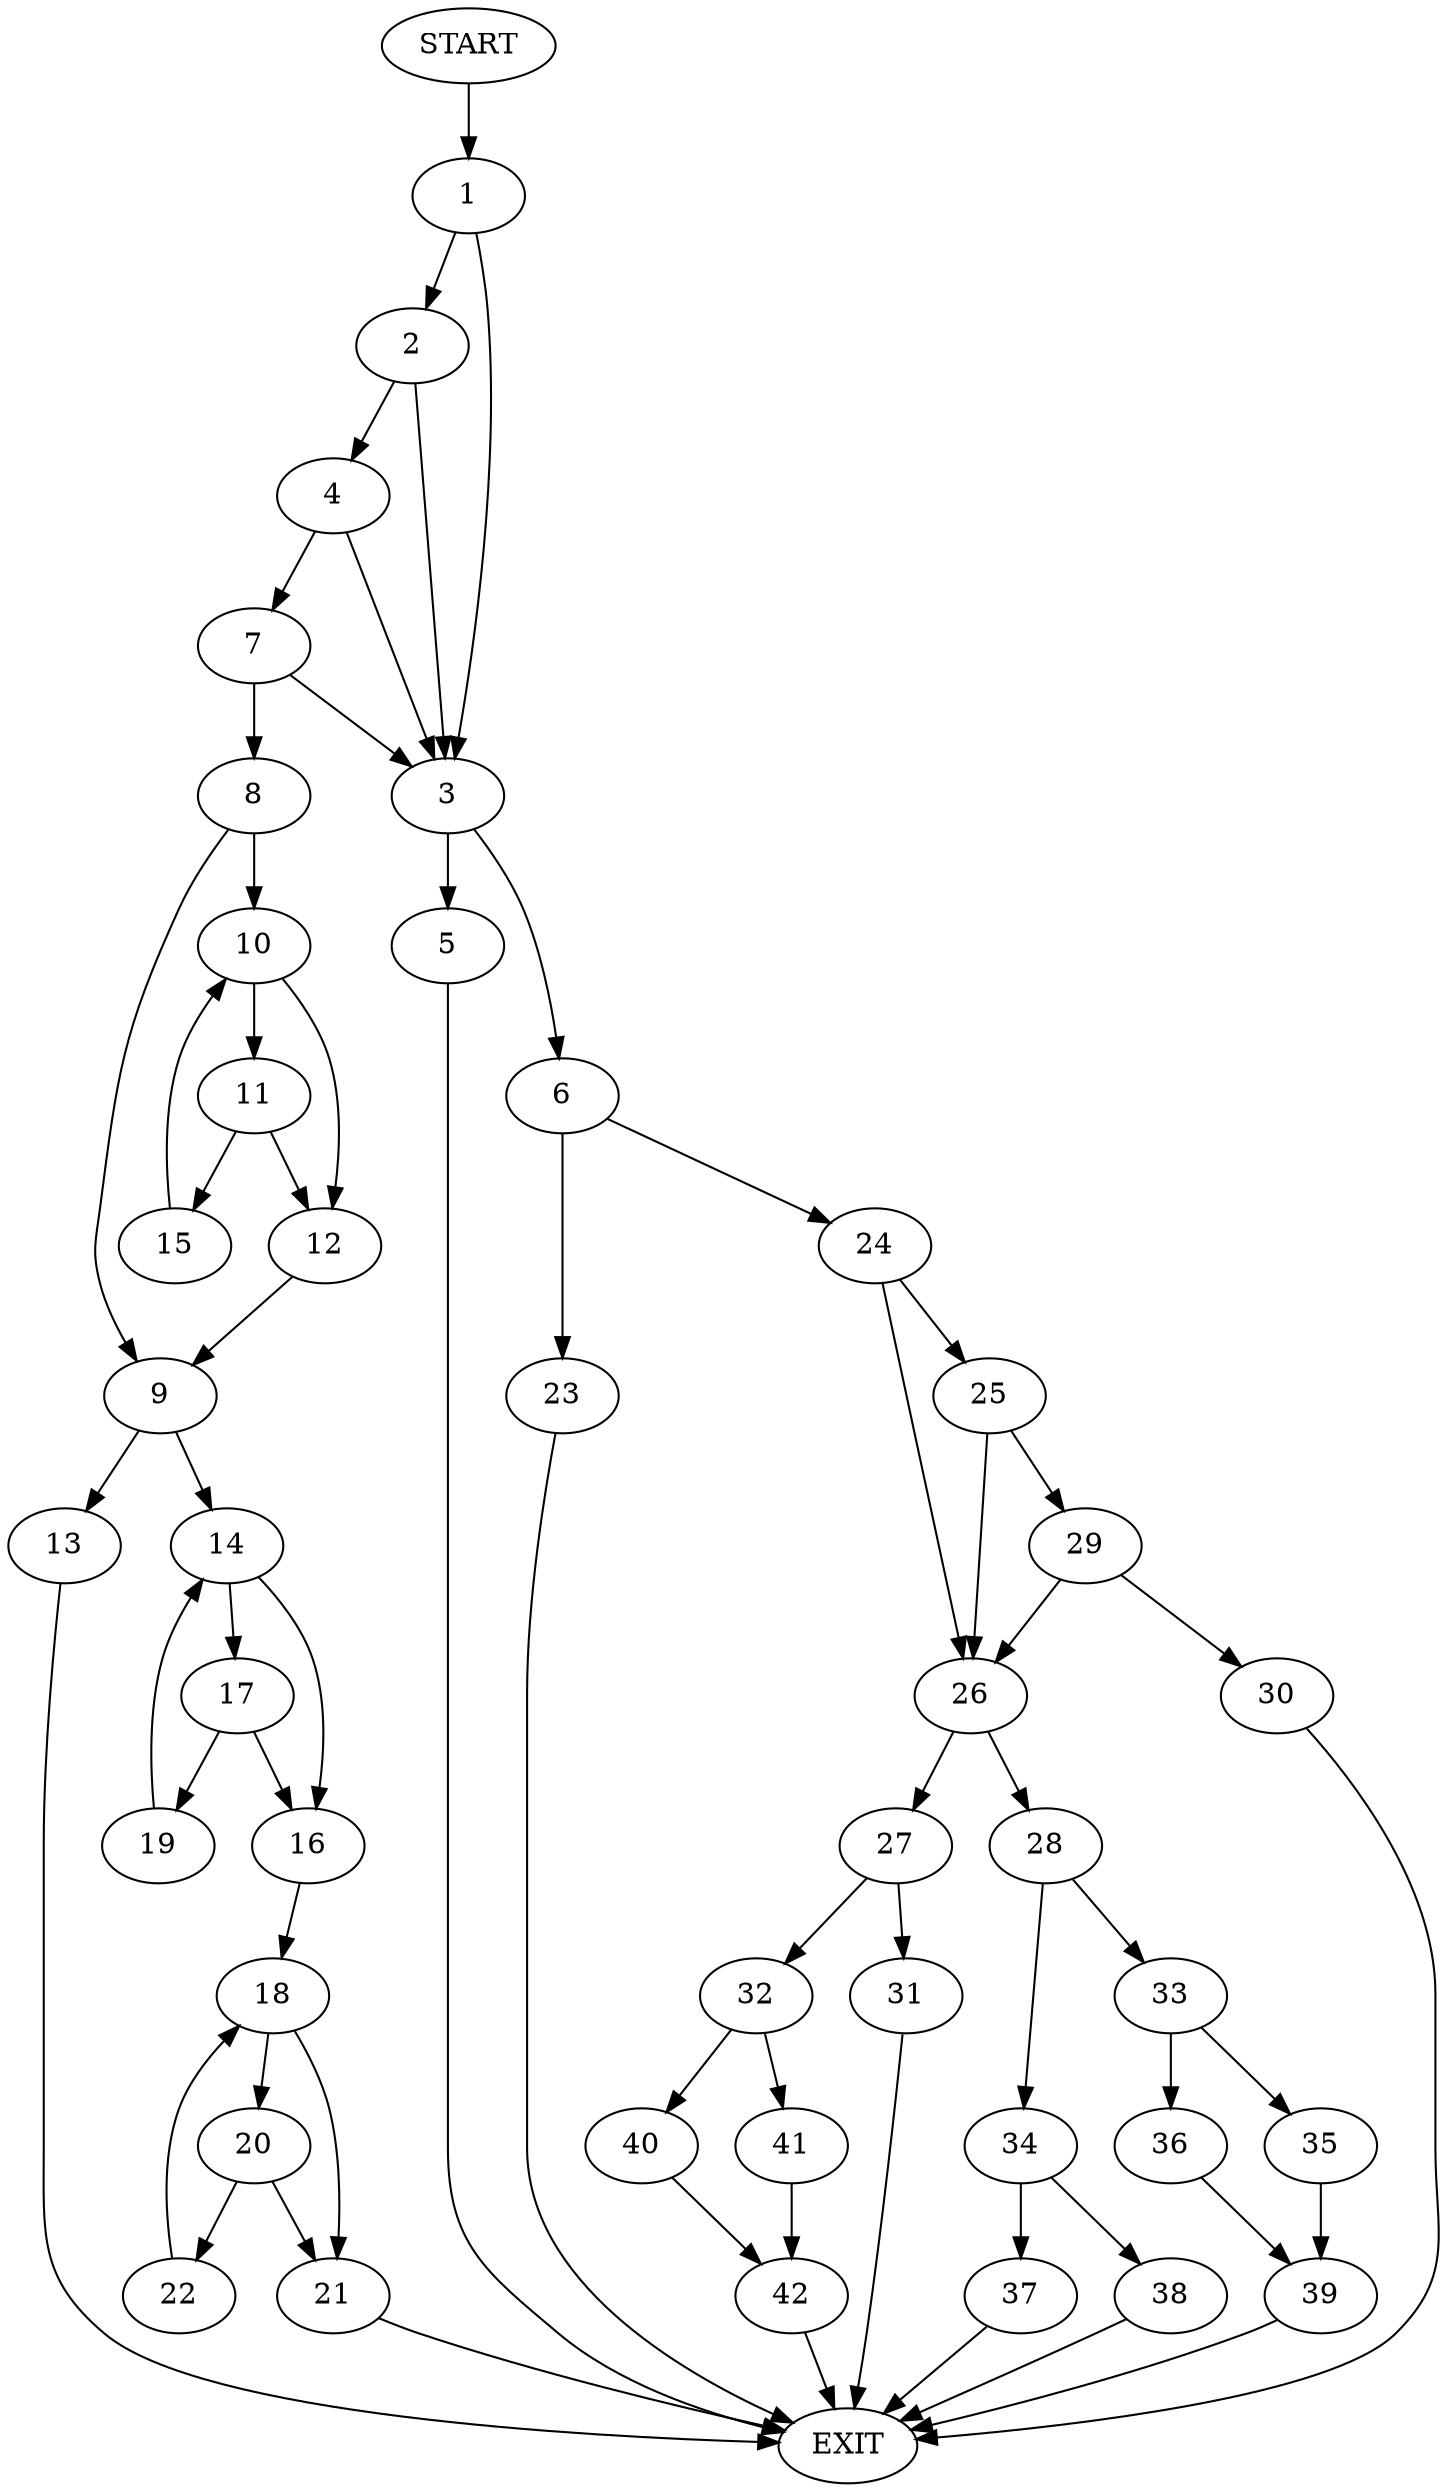 digraph {
0 [label="START"]
43 [label="EXIT"]
0 -> 1
1 -> 2
1 -> 3
2 -> 4
2 -> 3
3 -> 5
3 -> 6
4 -> 7
4 -> 3
7 -> 8
7 -> 3
8 -> 9
8 -> 10
10 -> 11
10 -> 12
9 -> 13
9 -> 14
11 -> 15
11 -> 12
12 -> 9
15 -> 10
13 -> 43
14 -> 16
14 -> 17
16 -> 18
17 -> 16
17 -> 19
19 -> 14
18 -> 20
18 -> 21
20 -> 21
20 -> 22
21 -> 43
22 -> 18
6 -> 23
6 -> 24
5 -> 43
23 -> 43
24 -> 25
24 -> 26
26 -> 27
26 -> 28
25 -> 26
25 -> 29
29 -> 30
29 -> 26
30 -> 43
27 -> 31
27 -> 32
28 -> 33
28 -> 34
33 -> 35
33 -> 36
34 -> 37
34 -> 38
37 -> 43
38 -> 43
36 -> 39
35 -> 39
39 -> 43
32 -> 40
32 -> 41
31 -> 43
41 -> 42
40 -> 42
42 -> 43
}
